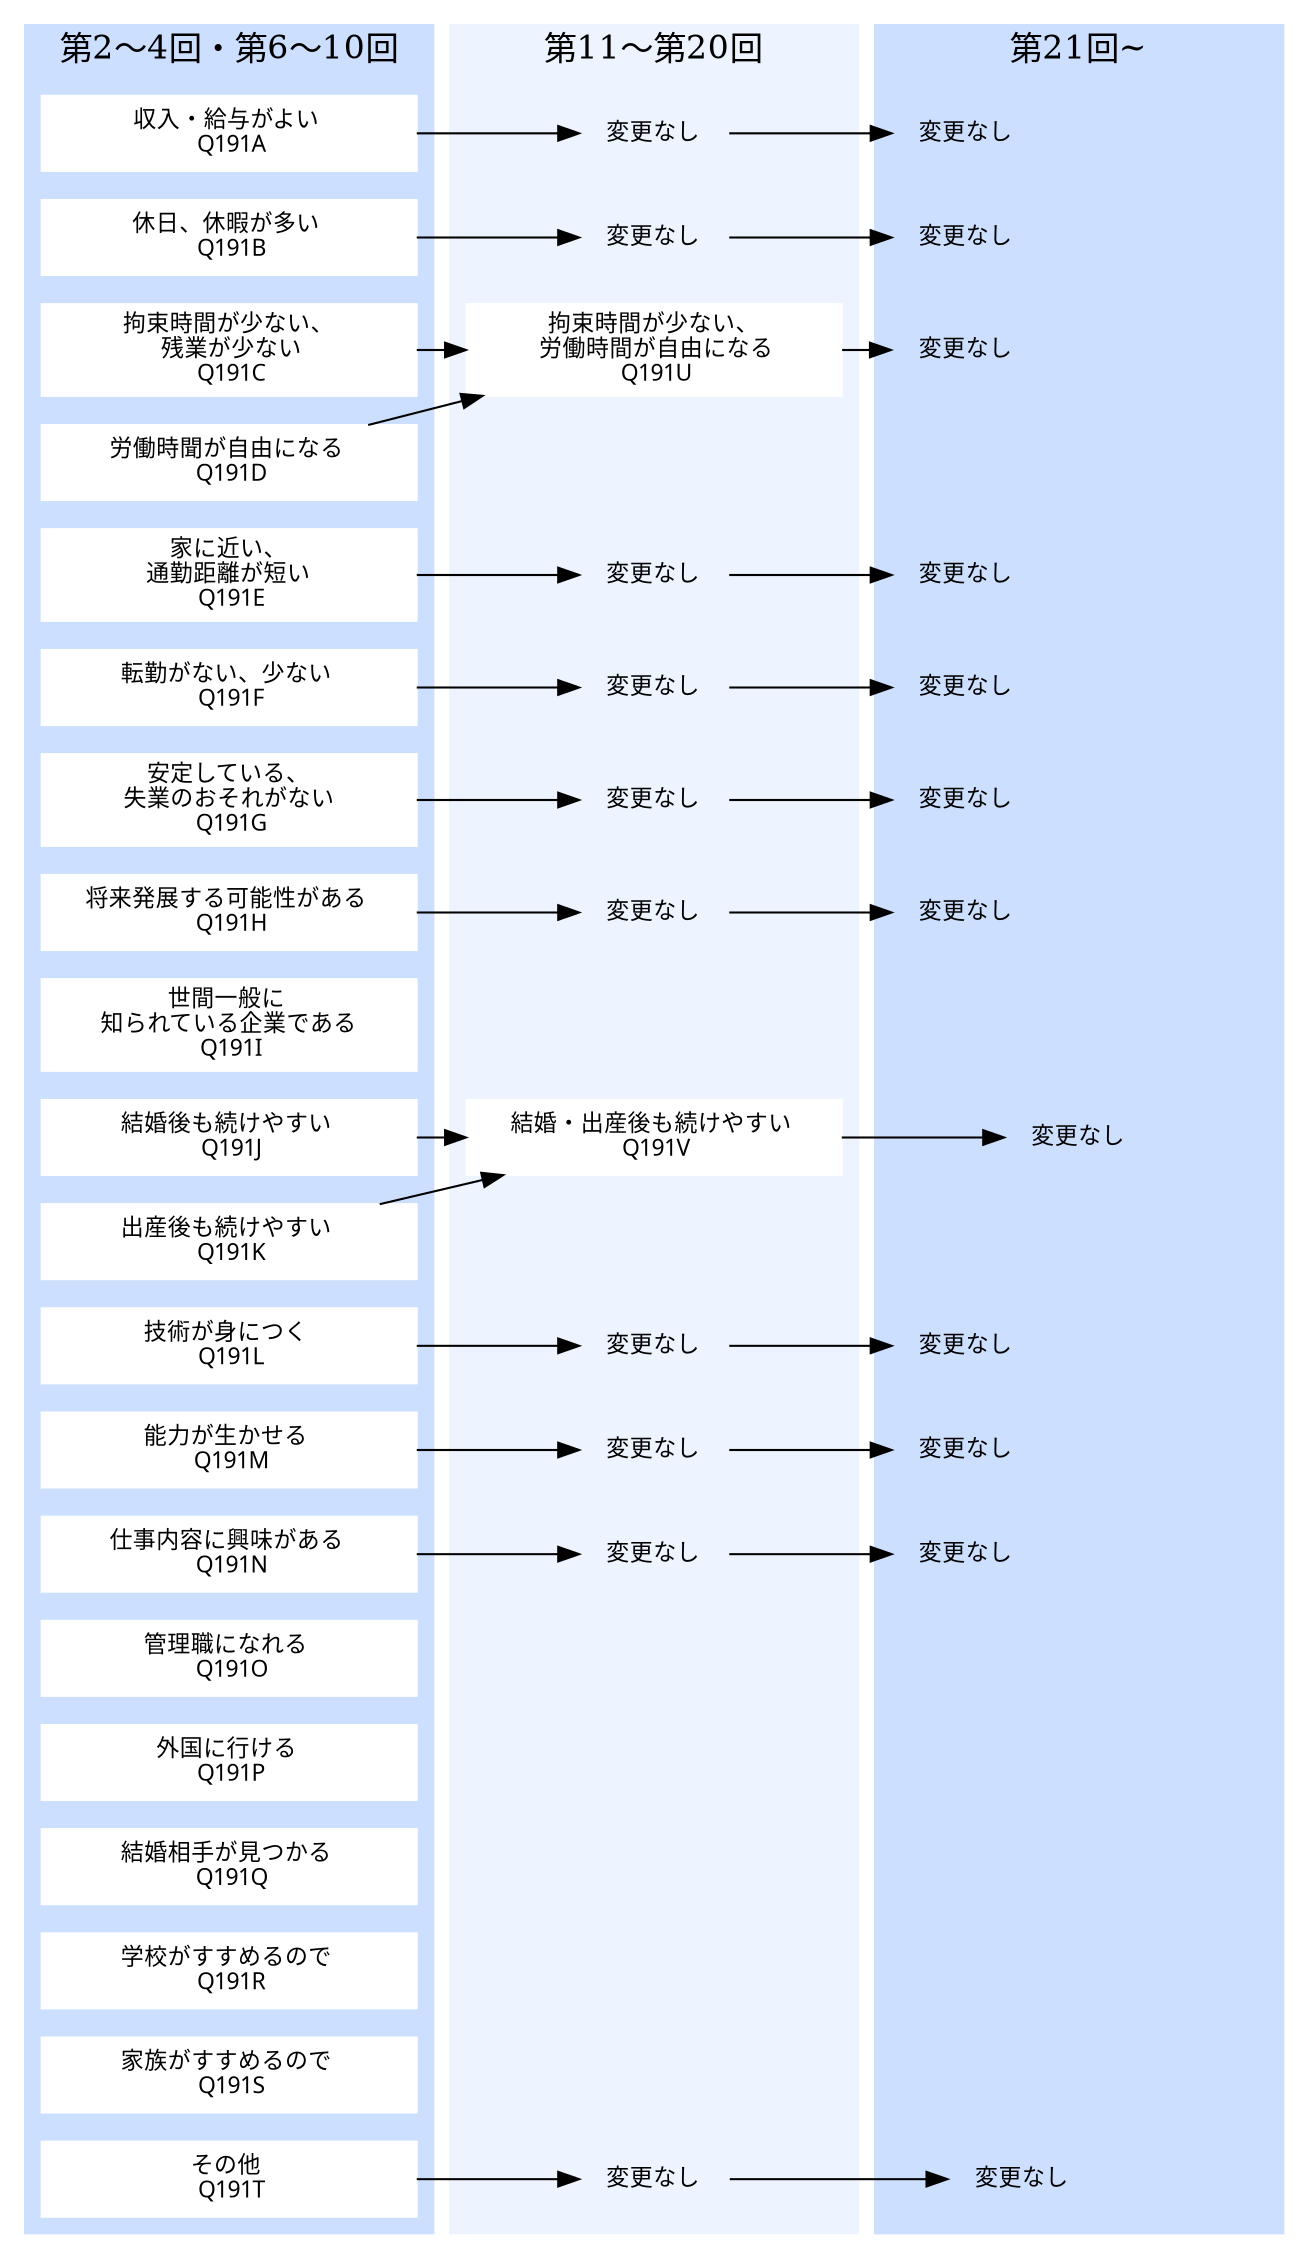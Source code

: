 digraph sentaku_kai {
charset="UTF-8"
compound=true;
newrank=true; // これが必要！（サンプル４を参照）
node[shape=box, style=filled; color=white, fontname="meiryo UI" fontsize=11, width=2.5];
splines=false
nodesep=.0;
ranksep=.2;
rankdir=TB


subgraph cluster_0 {
label="第2～4回・第6～10回";
style=filled;
color="#ccdfff";
fontsize=16;

 a1 [label="収入・給与がよい \n Q191A", href="../../variable/Q191A.html" target="_blank"]
 a2 [label="休日、休暇が多い \n Q191B", href="../../variable/Q191A.html" target="_blank"]
 a3 [label="拘束時間が少ない、\n 残業が少ない\n Q191C", href="../../variable/Q191C.html" target="_blank"]
 a4 [label="労働時聞が自由になる \n Q191D", href="../../variable/Q191D.html" target="_blank"]
 a5 [label="家に近い、\n 通勤距離が短い \n Q191E", href="../../variable/Q191E.html" target="_blank"]
 a6  [label="転勤がない、少ない \n Q191F", href="../../variable/Q191F.html" target="_blank"]
 a7 [label="安定している、\n 失業のおそれがない \n Q191G",  href="../../variable/Q191G.html" target="_blank"]
 a8 [label="将来発展する可能性がある \n Q191H",href="../../variable/Q191H.html" target="_blank"]
 a9  [label="世間一般に \n 知られている企業である \n Q191I", href="../../variable/Q191I.html" target="_blank"]
 a10 [label="結婚後も続けやすい \n Q191J", href="../../variable/Q191J.html" target="_blank"]
 a11 [label="出産後も続けやすい \n Q191K", href="../../variable/Q191K.html" target="_blank"]
 a12 [label="技術が身につく \n Q191L", href="../../variable/Q191L.html" target="_blank"]
 a13 [label="能力が生かせる \n Q191M", href="../../variable/Q191M.html" target="_blank"]
 a14 [label="仕事内容に興味がある \n Q191N", href="../../variable/Q191N.html" target="_blank"]
 a15 [label="管理職になれる \n Q191O", href="../../variable/Q191O.html" target="_blank"]
 a16 [label="外国に行ける \n Q191P", href="../../variable/Q191P.html" target="_blank"]
 a17 [label="結婚相手が見つかる \n Q191Q", href="../../variable/Q191Q.html" target="_blank"]
 a18 [label="学校がすすめるので \n Q191R", href="../../variable/Q191R.html" target="_blank"]
 a19 [label="家族がすすめるので \n Q191S", href="../../variable/Q191S.html" target="_blank"]
 a20 [label="その他 \n Q191T", href="../../variable/Q191T.html" target="_blank"]

  a1->a2->a3->a4->a5->a6->a7->a8->a9->a10->a11->a12->a13->a14->a15->a16->a17->a18->a19->a20 [style=invis];
}

subgraph cluster_1 {
label="第11～第20回";
style=filled;
color="#edf4ff";
fontsize=16 ;

b1 [label="変更なし", color=none, width=1.0]
b2 [label="変更なし", color=none, width=1.0]
b3 [label="拘束時間が少ない、\n 労働時間が自由になる\n Q191U", href="../../variable/Q191U.html" target="_blank"]
b4 [style=invis]
b5 [label="変更なし", color=none, width=1.0]
b6 [label="変更なし", color=none, width=1.0]
b7 [label="変更なし", color=none, width=1.0]
b8 [label="変更なし", color=none, width=1.0]
b9  [style=invis]
b10 [label="結婚・出産後も続けやすい \n Q191V", href="../../variable/Q191V.html" target="_blank"]
b11 [style=invis]
b12 [label="変更なし", color=none, width=1.0]
b13 [label="変更なし", color=none, width=1.0]
b14 [label="変更なし", color=none, width=1.0]
b15 [style=invis]
b16 [style=invis]
b17 [style=invis]
b18 [style=invis]
b19 [style=invis]
b20 [label="変更なし", color=none, width=1.0]

  b1->b2->b3->b4->b5->b6->b7->b8->b9->b10->b11->b12->b13->b14->b15->b16->b17->b18->b19->b20 [style=invis];
}

subgraph cluster_2 {
label="第21回~";
style=filled;
color="#ccdfff";
fontsize = 16

c1 [label="変更なし", color=none, width=1.0]
c2 [label="変更なし", color=none, width=1.0]
c3 [label="変更なし", color=none, width=1.0]
c4 [style=invis]
c5 [label="変更なし", color=none, width=1.0]
c6 [label="変更なし", color=none, width=1.0]
c7 [label="変更なし", color=none, width=1.0]
c8 [label="変更なし", color=none, width=1.0]
c9 [style=invis]
c10 [label="変更なし", color=none, width=1.0]
c11 [style=invis]
c12 [label="変更なし", color=none, width=1.0]
c13 [label="変更なし", color=none, width=1.0]
c14 [label="変更なし", color=none, width=1.0]
c15 [style=invis]
c16 [style=invis]
c17 [style=invis]
c18 [style=invis]
c19 [style=invis]
c20 [label="変更なし", color=none, width=1.0]


  c1->c2->c3->c4->c5->c6->c7->c8->c9->c10->c11->c12->c13->c14->c15->c16->c17->c18->c19->c20 [style=invis];
}


a1->b1->c1 ;
{rank=same; a1 b1 c1} ;
a2->b2->c2 ;
{rank=same; a2 b2 c2} ;
a3->b3 ;
{rank=same; a3 b3 c3} ;
a4->b3->c3 ;
{rank=same; a4 b4 c4} ;
a5->b5->c5 ;
{rank=same; a5 b5 c5} ;
a6->b6->c6 ;
{rank=same; a6 b6 c6} ;
a7->b7->c7;
{rank=same; a7 b7 c7} ;
a8->b8->c8 ;
{rank=same; a8 b8 c8} ;
{rank=same; a9 b9 c9} ;
a10->b10->c10 ;
{rank=same; a10 b10 c10} ;
{rank=same; a11 b11 c11} ;
a11->b10 ;
a12->b12->c12 ;
{rank=same; a12 b12 c12} ;
a13->b13->c13 ;
{rank=same; a13 b13 c13} ;
a14->b14->c14 ;
{rank=same; a14 b14 c14} ;
{rank=same; a15 b15 c15} ;
{rank=same; a16 b16 c16} ;
{rank=same; a17 b17 c17} ;
{rank=same; a18 b18 c18} ;
{rank=same; a19 b19 c19} ;
a20->b20->c20 ;
{rank=same; a20 b20 c20} ;

}

